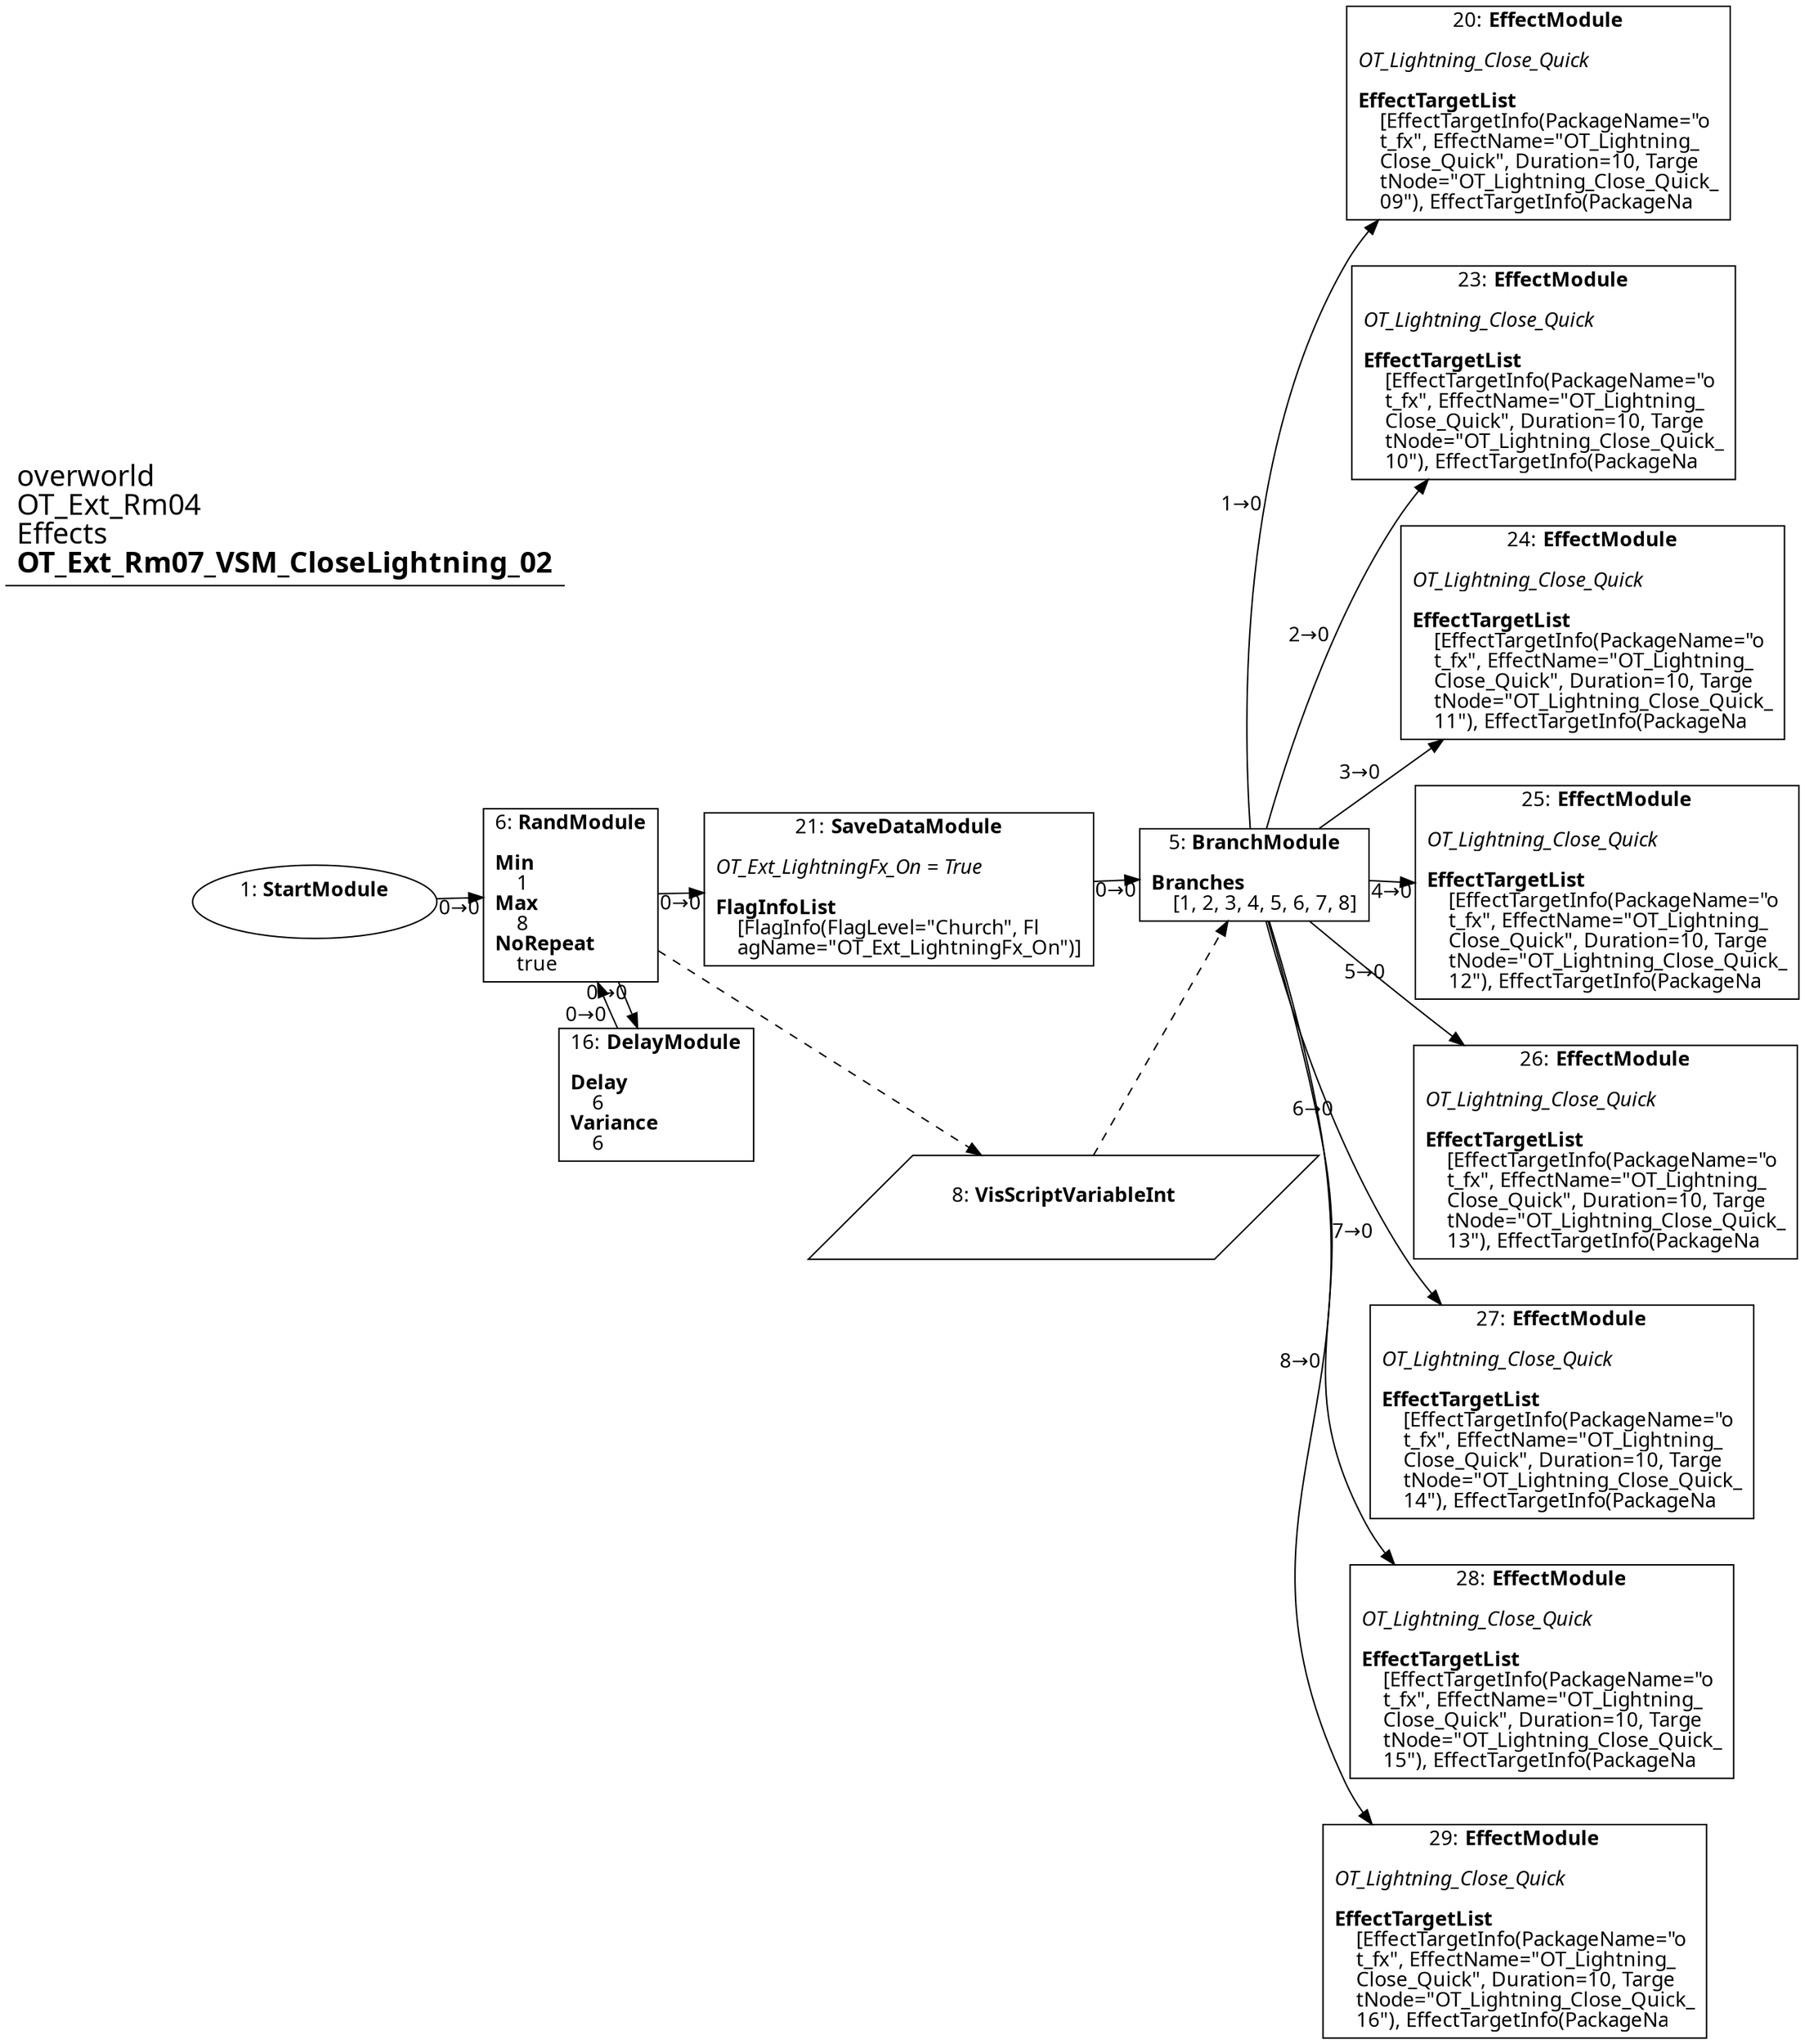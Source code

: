 digraph {
    layout = fdp;
    overlap = prism;
    sep = "+16";
    splines = spline;

    node [ shape = box ];

    graph [ fontname = "Segoe UI" ];
    node [ fontname = "Segoe UI" ];
    edge [ fontname = "Segoe UI" ];

    1 [ label = <1: <b>StartModule</b><br/><br/>> ];
    1 [ shape = oval ]
    1 [ pos = "0.013,-0.666!" ];
    1 -> 6 [ label = "0→0" ];

    5 [ label = <5: <b>BranchModule</b><br/><br/><b>Branches</b><br align="left"/>    [1, 2, 3, 4, 5, 6, 7, 8]<br align="left"/>> ];
    5 [ pos = "0.652,-0.666!" ];
    5 -> 20 [ label = "1→0" ];
    5 -> 23 [ label = "2→0" ];
    5 -> 24 [ label = "3→0" ];
    5 -> 25 [ label = "4→0" ];
    5 -> 26 [ label = "5→0" ];
    5 -> 27 [ label = "6→0" ];
    5 -> 28 [ label = "7→0" ];
    5 -> 29 [ label = "8→0" ];
    8 -> 5 [ style = dashed ];

    6 [ label = <6: <b>RandModule</b><br/><br/><b>Min</b><br align="left"/>    1<br align="left"/><b>Max</b><br align="left"/>    8<br align="left"/><b>NoRepeat</b><br align="left"/>    true<br align="left"/>> ];
    6 [ pos = "0.20600002,-0.666!" ];
    6 -> 16 [ label = "0→0" ];
    6 -> 21 [ label = "0→0" ];
    6 -> 8 [ style = dashed ];

    8 [ label = <8: <b>VisScriptVariableInt</b><br/><br/>> ];
    8 [ shape = parallelogram ]
    8 [ pos = "0.467,-0.878!" ];

    16 [ label = <16: <b>DelayModule</b><br/><br/><b>Delay</b><br align="left"/>    6<br align="left"/><b>Variance</b><br align="left"/>    6<br align="left"/>> ];
    16 [ pos = "0.23600002,-0.82900006!" ];
    16 -> 6 [ label = "0→0" ];

    20 [ label = <20: <b>EffectModule</b><br/><br/><i>OT_Lightning_Close_Quick<br align="left"/></i><br align="left"/><b>EffectTargetList</b><br align="left"/>    [EffectTargetInfo(PackageName=&quot;o<br align="left"/>    t_fx&quot;, EffectName=&quot;OT_Lightning_<br align="left"/>    Close_Quick&quot;, Duration=10, Targe<br align="left"/>    tNode=&quot;OT_Lightning_Close_Quick_<br align="left"/>    09&quot;), EffectTargetInfo(PackageNa<br align="left"/>> ];
    20 [ pos = "1.0120001,-0.30400002!" ];

    21 [ label = <21: <b>SaveDataModule</b><br/><br/><i>OT_Ext_LightningFx_On = True<br align="left"/></i><br align="left"/><b>FlagInfoList</b><br align="left"/>    [FlagInfo(FlagLevel=&quot;Church&quot;, Fl<br align="left"/>    agName=&quot;OT_Ext_LightningFx_On&quot;)]<br align="left"/>> ];
    21 [ pos = "0.43300003,-0.666!" ];
    21 -> 5 [ label = "0→0" ];

    23 [ label = <23: <b>EffectModule</b><br/><br/><i>OT_Lightning_Close_Quick<br align="left"/></i><br align="left"/><b>EffectTargetList</b><br align="left"/>    [EffectTargetInfo(PackageName=&quot;o<br align="left"/>    t_fx&quot;, EffectName=&quot;OT_Lightning_<br align="left"/>    Close_Quick&quot;, Duration=10, Targe<br align="left"/>    tNode=&quot;OT_Lightning_Close_Quick_<br align="left"/>    10&quot;), EffectTargetInfo(PackageNa<br align="left"/>> ];
    23 [ pos = "1.011,-0.43300003!" ];

    24 [ label = <24: <b>EffectModule</b><br/><br/><i>OT_Lightning_Close_Quick<br align="left"/></i><br align="left"/><b>EffectTargetList</b><br align="left"/>    [EffectTargetInfo(PackageName=&quot;o<br align="left"/>    t_fx&quot;, EffectName=&quot;OT_Lightning_<br align="left"/>    Close_Quick&quot;, Duration=10, Targe<br align="left"/>    tNode=&quot;OT_Lightning_Close_Quick_<br align="left"/>    11&quot;), EffectTargetInfo(PackageNa<br align="left"/>> ];
    24 [ pos = "1.011,-0.564!" ];

    25 [ label = <25: <b>EffectModule</b><br/><br/><i>OT_Lightning_Close_Quick<br align="left"/></i><br align="left"/><b>EffectTargetList</b><br align="left"/>    [EffectTargetInfo(PackageName=&quot;o<br align="left"/>    t_fx&quot;, EffectName=&quot;OT_Lightning_<br align="left"/>    Close_Quick&quot;, Duration=10, Targe<br align="left"/>    tNode=&quot;OT_Lightning_Close_Quick_<br align="left"/>    12&quot;), EffectTargetInfo(PackageNa<br align="left"/>> ];
    25 [ pos = "1.01,-0.698!" ];

    26 [ label = <26: <b>EffectModule</b><br/><br/><i>OT_Lightning_Close_Quick<br align="left"/></i><br align="left"/><b>EffectTargetList</b><br align="left"/>    [EffectTargetInfo(PackageName=&quot;o<br align="left"/>    t_fx&quot;, EffectName=&quot;OT_Lightning_<br align="left"/>    Close_Quick&quot;, Duration=10, Targe<br align="left"/>    tNode=&quot;OT_Lightning_Close_Quick_<br align="left"/>    13&quot;), EffectTargetInfo(PackageNa<br align="left"/>> ];
    26 [ pos = "1.01,-0.83100003!" ];

    27 [ label = <27: <b>EffectModule</b><br/><br/><i>OT_Lightning_Close_Quick<br align="left"/></i><br align="left"/><b>EffectTargetList</b><br align="left"/>    [EffectTargetInfo(PackageName=&quot;o<br align="left"/>    t_fx&quot;, EffectName=&quot;OT_Lightning_<br align="left"/>    Close_Quick&quot;, Duration=10, Targe<br align="left"/>    tNode=&quot;OT_Lightning_Close_Quick_<br align="left"/>    14&quot;), EffectTargetInfo(PackageNa<br align="left"/>> ];
    27 [ pos = "1.0090001,-0.96000004!" ];

    28 [ label = <28: <b>EffectModule</b><br/><br/><i>OT_Lightning_Close_Quick<br align="left"/></i><br align="left"/><b>EffectTargetList</b><br align="left"/>    [EffectTargetInfo(PackageName=&quot;o<br align="left"/>    t_fx&quot;, EffectName=&quot;OT_Lightning_<br align="left"/>    Close_Quick&quot;, Duration=10, Targe<br align="left"/>    tNode=&quot;OT_Lightning_Close_Quick_<br align="left"/>    15&quot;), EffectTargetInfo(PackageNa<br align="left"/>> ];
    28 [ pos = "1.011,-1.0910001!" ];

    29 [ label = <29: <b>EffectModule</b><br/><br/><i>OT_Lightning_Close_Quick<br align="left"/></i><br align="left"/><b>EffectTargetList</b><br align="left"/>    [EffectTargetInfo(PackageName=&quot;o<br align="left"/>    t_fx&quot;, EffectName=&quot;OT_Lightning_<br align="left"/>    Close_Quick&quot;, Duration=10, Targe<br align="left"/>    tNode=&quot;OT_Lightning_Close_Quick_<br align="left"/>    16&quot;), EffectTargetInfo(PackageNa<br align="left"/>> ];
    29 [ pos = "1.008,-1.225!" ];

    title [ pos = "0.012,-0.303!" ];
    title [ shape = underline ];
    title [ label = <<font point-size="20">overworld<br align="left"/>OT_Ext_Rm04<br align="left"/>Effects<br align="left"/><b>OT_Ext_Rm07_VSM_CloseLightning_02</b><br align="left"/></font>> ];
}
